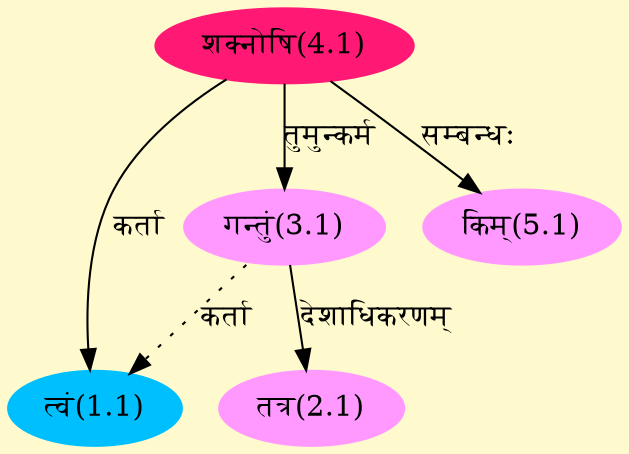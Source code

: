 digraph G{
rankdir=BT;
 compound=true;
 bgcolor="lemonchiffon1";
Node1_1 [style=filled, color="#00BFFF" label = "त्वं(1.1)"]
Node4_1 [style=filled, color="#FF1975" label = "शक्नोषि(4.1)"]
Node3_1 [style=filled, color="#FF99FF" label = "गन्तुं(3.1)"]
Node2_1 [style=filled, color="#FF99FF" label = "तत्र(2.1)"]
Node [style=filled, color="" label = "()"]
Node5_1 [style=filled, color="#FF99FF" label = "किम्(5.1)"]
/* Start of Relations section */

Node1_1 -> Node4_1 [  label="कर्ता"  dir="back" ]
Node1_1 -> Node3_1 [ style=dotted label="कर्ता"  dir="back" ]
Node2_1 -> Node3_1 [  label="देशाधिकरणम्"  dir="back" ]
Node3_1 -> Node4_1 [  label="तुमुन्कर्म"  dir="back" ]
Node5_1 -> Node4_1 [  label="सम्बन्धः"  dir="back" ]
}
